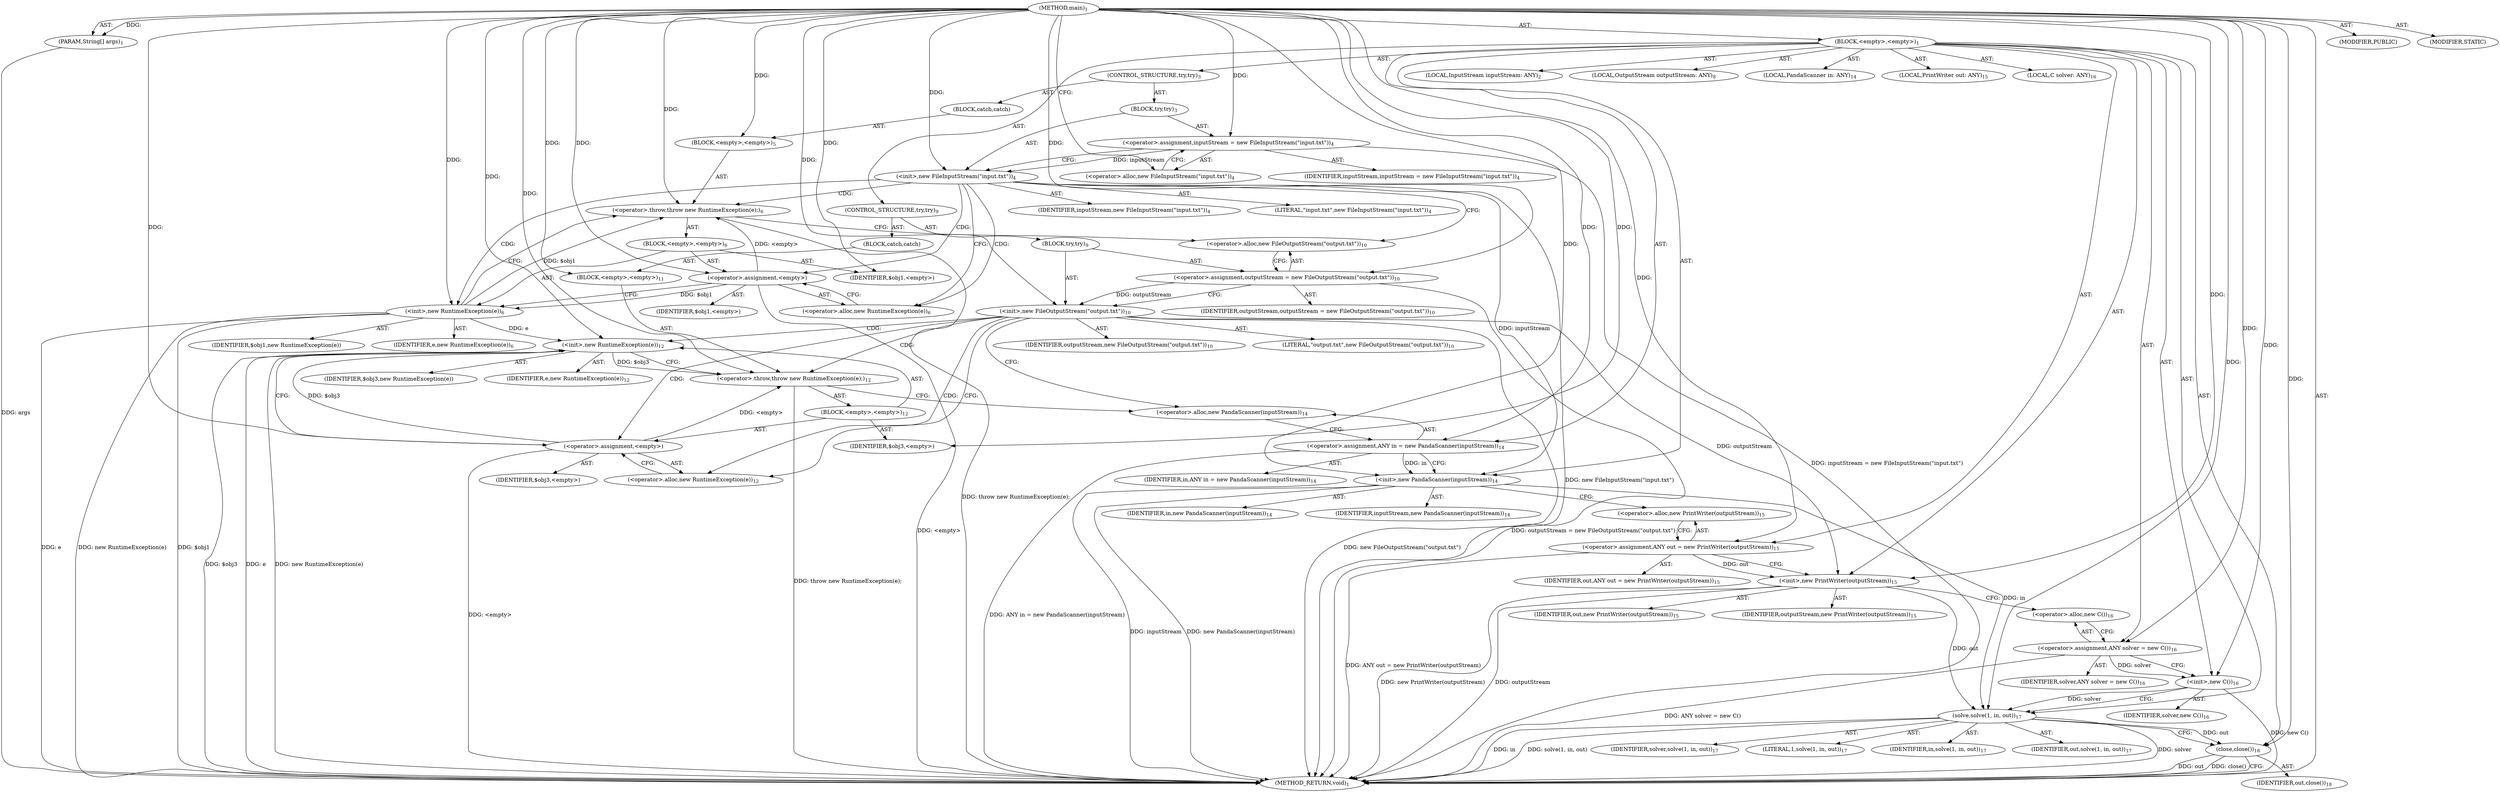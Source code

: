 digraph "main" {  
"27" [label = <(METHOD,main)<SUB>1</SUB>> ]
"28" [label = <(PARAM,String[] args)<SUB>1</SUB>> ]
"29" [label = <(BLOCK,&lt;empty&gt;,&lt;empty&gt;)<SUB>1</SUB>> ]
"4" [label = <(LOCAL,InputStream inputStream: ANY)<SUB>2</SUB>> ]
"30" [label = <(CONTROL_STRUCTURE,try,try)<SUB>3</SUB>> ]
"31" [label = <(BLOCK,try,try)<SUB>3</SUB>> ]
"32" [label = <(&lt;operator&gt;.assignment,inputStream = new FileInputStream(&quot;input.txt&quot;))<SUB>4</SUB>> ]
"33" [label = <(IDENTIFIER,inputStream,inputStream = new FileInputStream(&quot;input.txt&quot;))<SUB>4</SUB>> ]
"34" [label = <(&lt;operator&gt;.alloc,new FileInputStream(&quot;input.txt&quot;))<SUB>4</SUB>> ]
"35" [label = <(&lt;init&gt;,new FileInputStream(&quot;input.txt&quot;))<SUB>4</SUB>> ]
"3" [label = <(IDENTIFIER,inputStream,new FileInputStream(&quot;input.txt&quot;))<SUB>4</SUB>> ]
"36" [label = <(LITERAL,&quot;input.txt&quot;,new FileInputStream(&quot;input.txt&quot;))<SUB>4</SUB>> ]
"37" [label = <(BLOCK,catch,catch)> ]
"38" [label = <(BLOCK,&lt;empty&gt;,&lt;empty&gt;)<SUB>5</SUB>> ]
"39" [label = <(&lt;operator&gt;.throw,throw new RuntimeException(e);)<SUB>6</SUB>> ]
"40" [label = <(BLOCK,&lt;empty&gt;,&lt;empty&gt;)<SUB>6</SUB>> ]
"41" [label = <(&lt;operator&gt;.assignment,&lt;empty&gt;)> ]
"42" [label = <(IDENTIFIER,$obj1,&lt;empty&gt;)> ]
"43" [label = <(&lt;operator&gt;.alloc,new RuntimeException(e))<SUB>6</SUB>> ]
"44" [label = <(&lt;init&gt;,new RuntimeException(e))<SUB>6</SUB>> ]
"45" [label = <(IDENTIFIER,$obj1,new RuntimeException(e))> ]
"46" [label = <(IDENTIFIER,e,new RuntimeException(e))<SUB>6</SUB>> ]
"47" [label = <(IDENTIFIER,$obj1,&lt;empty&gt;)> ]
"6" [label = <(LOCAL,OutputStream outputStream: ANY)<SUB>8</SUB>> ]
"48" [label = <(CONTROL_STRUCTURE,try,try)<SUB>9</SUB>> ]
"49" [label = <(BLOCK,try,try)<SUB>9</SUB>> ]
"50" [label = <(&lt;operator&gt;.assignment,outputStream = new FileOutputStream(&quot;output.txt&quot;))<SUB>10</SUB>> ]
"51" [label = <(IDENTIFIER,outputStream,outputStream = new FileOutputStream(&quot;output.txt&quot;))<SUB>10</SUB>> ]
"52" [label = <(&lt;operator&gt;.alloc,new FileOutputStream(&quot;output.txt&quot;))<SUB>10</SUB>> ]
"53" [label = <(&lt;init&gt;,new FileOutputStream(&quot;output.txt&quot;))<SUB>10</SUB>> ]
"5" [label = <(IDENTIFIER,outputStream,new FileOutputStream(&quot;output.txt&quot;))<SUB>10</SUB>> ]
"54" [label = <(LITERAL,&quot;output.txt&quot;,new FileOutputStream(&quot;output.txt&quot;))<SUB>10</SUB>> ]
"55" [label = <(BLOCK,catch,catch)> ]
"56" [label = <(BLOCK,&lt;empty&gt;,&lt;empty&gt;)<SUB>11</SUB>> ]
"57" [label = <(&lt;operator&gt;.throw,throw new RuntimeException(e);)<SUB>12</SUB>> ]
"58" [label = <(BLOCK,&lt;empty&gt;,&lt;empty&gt;)<SUB>12</SUB>> ]
"59" [label = <(&lt;operator&gt;.assignment,&lt;empty&gt;)> ]
"60" [label = <(IDENTIFIER,$obj3,&lt;empty&gt;)> ]
"61" [label = <(&lt;operator&gt;.alloc,new RuntimeException(e))<SUB>12</SUB>> ]
"62" [label = <(&lt;init&gt;,new RuntimeException(e))<SUB>12</SUB>> ]
"63" [label = <(IDENTIFIER,$obj3,new RuntimeException(e))> ]
"64" [label = <(IDENTIFIER,e,new RuntimeException(e))<SUB>12</SUB>> ]
"65" [label = <(IDENTIFIER,$obj3,&lt;empty&gt;)> ]
"8" [label = <(LOCAL,PandaScanner in: ANY)<SUB>14</SUB>> ]
"66" [label = <(&lt;operator&gt;.assignment,ANY in = new PandaScanner(inputStream))<SUB>14</SUB>> ]
"67" [label = <(IDENTIFIER,in,ANY in = new PandaScanner(inputStream))<SUB>14</SUB>> ]
"68" [label = <(&lt;operator&gt;.alloc,new PandaScanner(inputStream))<SUB>14</SUB>> ]
"69" [label = <(&lt;init&gt;,new PandaScanner(inputStream))<SUB>14</SUB>> ]
"7" [label = <(IDENTIFIER,in,new PandaScanner(inputStream))<SUB>14</SUB>> ]
"70" [label = <(IDENTIFIER,inputStream,new PandaScanner(inputStream))<SUB>14</SUB>> ]
"10" [label = <(LOCAL,PrintWriter out: ANY)<SUB>15</SUB>> ]
"71" [label = <(&lt;operator&gt;.assignment,ANY out = new PrintWriter(outputStream))<SUB>15</SUB>> ]
"72" [label = <(IDENTIFIER,out,ANY out = new PrintWriter(outputStream))<SUB>15</SUB>> ]
"73" [label = <(&lt;operator&gt;.alloc,new PrintWriter(outputStream))<SUB>15</SUB>> ]
"74" [label = <(&lt;init&gt;,new PrintWriter(outputStream))<SUB>15</SUB>> ]
"9" [label = <(IDENTIFIER,out,new PrintWriter(outputStream))<SUB>15</SUB>> ]
"75" [label = <(IDENTIFIER,outputStream,new PrintWriter(outputStream))<SUB>15</SUB>> ]
"12" [label = <(LOCAL,C solver: ANY)<SUB>16</SUB>> ]
"76" [label = <(&lt;operator&gt;.assignment,ANY solver = new C())<SUB>16</SUB>> ]
"77" [label = <(IDENTIFIER,solver,ANY solver = new C())<SUB>16</SUB>> ]
"78" [label = <(&lt;operator&gt;.alloc,new C())<SUB>16</SUB>> ]
"79" [label = <(&lt;init&gt;,new C())<SUB>16</SUB>> ]
"11" [label = <(IDENTIFIER,solver,new C())<SUB>16</SUB>> ]
"80" [label = <(solve,solve(1, in, out))<SUB>17</SUB>> ]
"81" [label = <(IDENTIFIER,solver,solve(1, in, out))<SUB>17</SUB>> ]
"82" [label = <(LITERAL,1,solve(1, in, out))<SUB>17</SUB>> ]
"83" [label = <(IDENTIFIER,in,solve(1, in, out))<SUB>17</SUB>> ]
"84" [label = <(IDENTIFIER,out,solve(1, in, out))<SUB>17</SUB>> ]
"85" [label = <(close,close())<SUB>18</SUB>> ]
"86" [label = <(IDENTIFIER,out,close())<SUB>18</SUB>> ]
"87" [label = <(MODIFIER,PUBLIC)> ]
"88" [label = <(MODIFIER,STATIC)> ]
"89" [label = <(METHOD_RETURN,void)<SUB>1</SUB>> ]
  "27" -> "28"  [ label = "AST: "] 
  "27" -> "29"  [ label = "AST: "] 
  "27" -> "87"  [ label = "AST: "] 
  "27" -> "88"  [ label = "AST: "] 
  "27" -> "89"  [ label = "AST: "] 
  "29" -> "4"  [ label = "AST: "] 
  "29" -> "30"  [ label = "AST: "] 
  "29" -> "6"  [ label = "AST: "] 
  "29" -> "48"  [ label = "AST: "] 
  "29" -> "8"  [ label = "AST: "] 
  "29" -> "66"  [ label = "AST: "] 
  "29" -> "69"  [ label = "AST: "] 
  "29" -> "10"  [ label = "AST: "] 
  "29" -> "71"  [ label = "AST: "] 
  "29" -> "74"  [ label = "AST: "] 
  "29" -> "12"  [ label = "AST: "] 
  "29" -> "76"  [ label = "AST: "] 
  "29" -> "79"  [ label = "AST: "] 
  "29" -> "80"  [ label = "AST: "] 
  "29" -> "85"  [ label = "AST: "] 
  "30" -> "31"  [ label = "AST: "] 
  "30" -> "37"  [ label = "AST: "] 
  "31" -> "32"  [ label = "AST: "] 
  "31" -> "35"  [ label = "AST: "] 
  "32" -> "33"  [ label = "AST: "] 
  "32" -> "34"  [ label = "AST: "] 
  "35" -> "3"  [ label = "AST: "] 
  "35" -> "36"  [ label = "AST: "] 
  "37" -> "38"  [ label = "AST: "] 
  "38" -> "39"  [ label = "AST: "] 
  "39" -> "40"  [ label = "AST: "] 
  "40" -> "41"  [ label = "AST: "] 
  "40" -> "44"  [ label = "AST: "] 
  "40" -> "47"  [ label = "AST: "] 
  "41" -> "42"  [ label = "AST: "] 
  "41" -> "43"  [ label = "AST: "] 
  "44" -> "45"  [ label = "AST: "] 
  "44" -> "46"  [ label = "AST: "] 
  "48" -> "49"  [ label = "AST: "] 
  "48" -> "55"  [ label = "AST: "] 
  "49" -> "50"  [ label = "AST: "] 
  "49" -> "53"  [ label = "AST: "] 
  "50" -> "51"  [ label = "AST: "] 
  "50" -> "52"  [ label = "AST: "] 
  "53" -> "5"  [ label = "AST: "] 
  "53" -> "54"  [ label = "AST: "] 
  "55" -> "56"  [ label = "AST: "] 
  "56" -> "57"  [ label = "AST: "] 
  "57" -> "58"  [ label = "AST: "] 
  "58" -> "59"  [ label = "AST: "] 
  "58" -> "62"  [ label = "AST: "] 
  "58" -> "65"  [ label = "AST: "] 
  "59" -> "60"  [ label = "AST: "] 
  "59" -> "61"  [ label = "AST: "] 
  "62" -> "63"  [ label = "AST: "] 
  "62" -> "64"  [ label = "AST: "] 
  "66" -> "67"  [ label = "AST: "] 
  "66" -> "68"  [ label = "AST: "] 
  "69" -> "7"  [ label = "AST: "] 
  "69" -> "70"  [ label = "AST: "] 
  "71" -> "72"  [ label = "AST: "] 
  "71" -> "73"  [ label = "AST: "] 
  "74" -> "9"  [ label = "AST: "] 
  "74" -> "75"  [ label = "AST: "] 
  "76" -> "77"  [ label = "AST: "] 
  "76" -> "78"  [ label = "AST: "] 
  "79" -> "11"  [ label = "AST: "] 
  "80" -> "81"  [ label = "AST: "] 
  "80" -> "82"  [ label = "AST: "] 
  "80" -> "83"  [ label = "AST: "] 
  "80" -> "84"  [ label = "AST: "] 
  "85" -> "86"  [ label = "AST: "] 
  "66" -> "69"  [ label = "CFG: "] 
  "69" -> "73"  [ label = "CFG: "] 
  "71" -> "74"  [ label = "CFG: "] 
  "74" -> "78"  [ label = "CFG: "] 
  "76" -> "79"  [ label = "CFG: "] 
  "79" -> "80"  [ label = "CFG: "] 
  "80" -> "85"  [ label = "CFG: "] 
  "85" -> "89"  [ label = "CFG: "] 
  "68" -> "66"  [ label = "CFG: "] 
  "73" -> "71"  [ label = "CFG: "] 
  "78" -> "76"  [ label = "CFG: "] 
  "32" -> "35"  [ label = "CFG: "] 
  "35" -> "43"  [ label = "CFG: "] 
  "35" -> "52"  [ label = "CFG: "] 
  "50" -> "53"  [ label = "CFG: "] 
  "53" -> "61"  [ label = "CFG: "] 
  "53" -> "68"  [ label = "CFG: "] 
  "34" -> "32"  [ label = "CFG: "] 
  "39" -> "52"  [ label = "CFG: "] 
  "52" -> "50"  [ label = "CFG: "] 
  "57" -> "68"  [ label = "CFG: "] 
  "41" -> "44"  [ label = "CFG: "] 
  "44" -> "39"  [ label = "CFG: "] 
  "59" -> "62"  [ label = "CFG: "] 
  "62" -> "57"  [ label = "CFG: "] 
  "43" -> "41"  [ label = "CFG: "] 
  "61" -> "59"  [ label = "CFG: "] 
  "27" -> "34"  [ label = "CFG: "] 
  "28" -> "89"  [ label = "DDG: args"] 
  "32" -> "89"  [ label = "DDG: inputStream = new FileInputStream(&quot;input.txt&quot;)"] 
  "35" -> "89"  [ label = "DDG: new FileInputStream(&quot;input.txt&quot;)"] 
  "41" -> "89"  [ label = "DDG: &lt;empty&gt;"] 
  "44" -> "89"  [ label = "DDG: $obj1"] 
  "44" -> "89"  [ label = "DDG: e"] 
  "44" -> "89"  [ label = "DDG: new RuntimeException(e)"] 
  "39" -> "89"  [ label = "DDG: throw new RuntimeException(e);"] 
  "50" -> "89"  [ label = "DDG: outputStream = new FileOutputStream(&quot;output.txt&quot;)"] 
  "53" -> "89"  [ label = "DDG: new FileOutputStream(&quot;output.txt&quot;)"] 
  "59" -> "89"  [ label = "DDG: &lt;empty&gt;"] 
  "62" -> "89"  [ label = "DDG: $obj3"] 
  "62" -> "89"  [ label = "DDG: e"] 
  "62" -> "89"  [ label = "DDG: new RuntimeException(e)"] 
  "57" -> "89"  [ label = "DDG: throw new RuntimeException(e);"] 
  "66" -> "89"  [ label = "DDG: ANY in = new PandaScanner(inputStream)"] 
  "69" -> "89"  [ label = "DDG: inputStream"] 
  "69" -> "89"  [ label = "DDG: new PandaScanner(inputStream)"] 
  "71" -> "89"  [ label = "DDG: ANY out = new PrintWriter(outputStream)"] 
  "74" -> "89"  [ label = "DDG: outputStream"] 
  "74" -> "89"  [ label = "DDG: new PrintWriter(outputStream)"] 
  "76" -> "89"  [ label = "DDG: ANY solver = new C()"] 
  "79" -> "89"  [ label = "DDG: new C()"] 
  "80" -> "89"  [ label = "DDG: solver"] 
  "80" -> "89"  [ label = "DDG: in"] 
  "80" -> "89"  [ label = "DDG: solve(1, in, out)"] 
  "85" -> "89"  [ label = "DDG: out"] 
  "85" -> "89"  [ label = "DDG: close()"] 
  "27" -> "28"  [ label = "DDG: "] 
  "27" -> "66"  [ label = "DDG: "] 
  "27" -> "71"  [ label = "DDG: "] 
  "27" -> "76"  [ label = "DDG: "] 
  "66" -> "69"  [ label = "DDG: in"] 
  "27" -> "69"  [ label = "DDG: "] 
  "35" -> "69"  [ label = "DDG: inputStream"] 
  "71" -> "74"  [ label = "DDG: out"] 
  "27" -> "74"  [ label = "DDG: "] 
  "53" -> "74"  [ label = "DDG: outputStream"] 
  "76" -> "79"  [ label = "DDG: solver"] 
  "27" -> "79"  [ label = "DDG: "] 
  "79" -> "80"  [ label = "DDG: solver"] 
  "27" -> "80"  [ label = "DDG: "] 
  "69" -> "80"  [ label = "DDG: in"] 
  "74" -> "80"  [ label = "DDG: out"] 
  "80" -> "85"  [ label = "DDG: out"] 
  "27" -> "85"  [ label = "DDG: "] 
  "27" -> "32"  [ label = "DDG: "] 
  "27" -> "38"  [ label = "DDG: "] 
  "27" -> "50"  [ label = "DDG: "] 
  "27" -> "56"  [ label = "DDG: "] 
  "32" -> "35"  [ label = "DDG: inputStream"] 
  "27" -> "35"  [ label = "DDG: "] 
  "50" -> "53"  [ label = "DDG: outputStream"] 
  "27" -> "53"  [ label = "DDG: "] 
  "41" -> "39"  [ label = "DDG: &lt;empty&gt;"] 
  "44" -> "39"  [ label = "DDG: $obj1"] 
  "27" -> "39"  [ label = "DDG: "] 
  "59" -> "57"  [ label = "DDG: &lt;empty&gt;"] 
  "62" -> "57"  [ label = "DDG: $obj3"] 
  "27" -> "57"  [ label = "DDG: "] 
  "27" -> "41"  [ label = "DDG: "] 
  "27" -> "47"  [ label = "DDG: "] 
  "27" -> "59"  [ label = "DDG: "] 
  "27" -> "65"  [ label = "DDG: "] 
  "41" -> "44"  [ label = "DDG: $obj1"] 
  "27" -> "44"  [ label = "DDG: "] 
  "59" -> "62"  [ label = "DDG: $obj3"] 
  "27" -> "62"  [ label = "DDG: "] 
  "44" -> "62"  [ label = "DDG: e"] 
  "35" -> "44"  [ label = "CDG: "] 
  "35" -> "41"  [ label = "CDG: "] 
  "35" -> "39"  [ label = "CDG: "] 
  "35" -> "43"  [ label = "CDG: "] 
  "53" -> "61"  [ label = "CDG: "] 
  "53" -> "59"  [ label = "CDG: "] 
  "53" -> "57"  [ label = "CDG: "] 
  "53" -> "62"  [ label = "CDG: "] 
}
